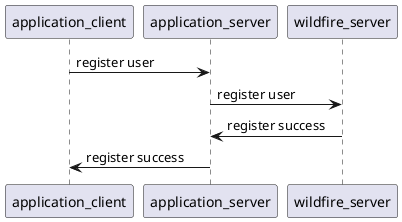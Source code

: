 @startuml
  application_client -> application_server : register user
  application_server -> wildfire_server : register user
  wildfire_server -> application_server : register success
  application_server -> application_client : register success
@enduml
